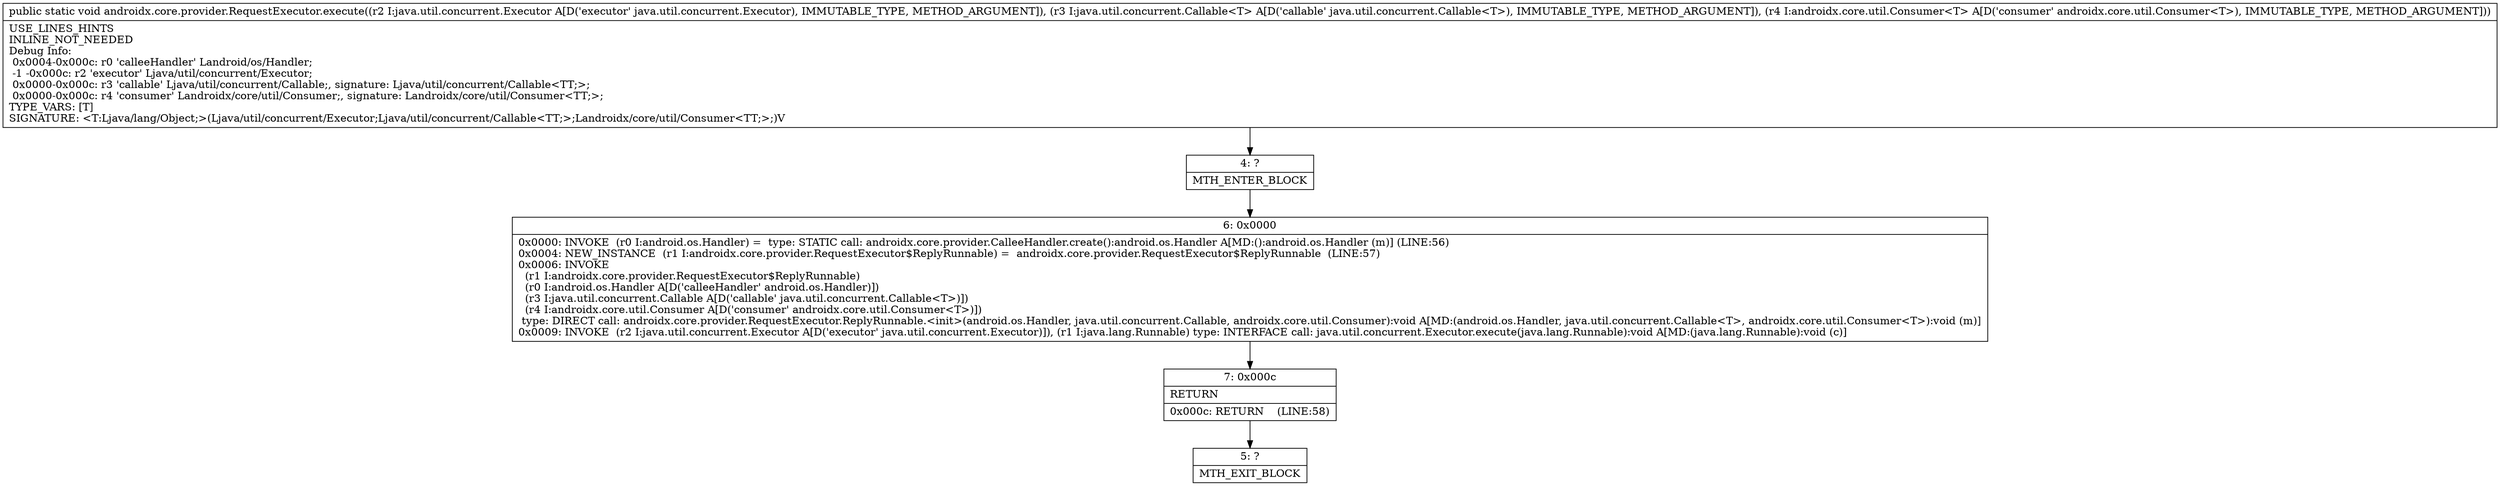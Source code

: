 digraph "CFG forandroidx.core.provider.RequestExecutor.execute(Ljava\/util\/concurrent\/Executor;Ljava\/util\/concurrent\/Callable;Landroidx\/core\/util\/Consumer;)V" {
Node_4 [shape=record,label="{4\:\ ?|MTH_ENTER_BLOCK\l}"];
Node_6 [shape=record,label="{6\:\ 0x0000|0x0000: INVOKE  (r0 I:android.os.Handler) =  type: STATIC call: androidx.core.provider.CalleeHandler.create():android.os.Handler A[MD:():android.os.Handler (m)] (LINE:56)\l0x0004: NEW_INSTANCE  (r1 I:androidx.core.provider.RequestExecutor$ReplyRunnable) =  androidx.core.provider.RequestExecutor$ReplyRunnable  (LINE:57)\l0x0006: INVOKE  \l  (r1 I:androidx.core.provider.RequestExecutor$ReplyRunnable)\l  (r0 I:android.os.Handler A[D('calleeHandler' android.os.Handler)])\l  (r3 I:java.util.concurrent.Callable A[D('callable' java.util.concurrent.Callable\<T\>)])\l  (r4 I:androidx.core.util.Consumer A[D('consumer' androidx.core.util.Consumer\<T\>)])\l type: DIRECT call: androidx.core.provider.RequestExecutor.ReplyRunnable.\<init\>(android.os.Handler, java.util.concurrent.Callable, androidx.core.util.Consumer):void A[MD:(android.os.Handler, java.util.concurrent.Callable\<T\>, androidx.core.util.Consumer\<T\>):void (m)]\l0x0009: INVOKE  (r2 I:java.util.concurrent.Executor A[D('executor' java.util.concurrent.Executor)]), (r1 I:java.lang.Runnable) type: INTERFACE call: java.util.concurrent.Executor.execute(java.lang.Runnable):void A[MD:(java.lang.Runnable):void (c)]\l}"];
Node_7 [shape=record,label="{7\:\ 0x000c|RETURN\l|0x000c: RETURN    (LINE:58)\l}"];
Node_5 [shape=record,label="{5\:\ ?|MTH_EXIT_BLOCK\l}"];
MethodNode[shape=record,label="{public static void androidx.core.provider.RequestExecutor.execute((r2 I:java.util.concurrent.Executor A[D('executor' java.util.concurrent.Executor), IMMUTABLE_TYPE, METHOD_ARGUMENT]), (r3 I:java.util.concurrent.Callable\<T\> A[D('callable' java.util.concurrent.Callable\<T\>), IMMUTABLE_TYPE, METHOD_ARGUMENT]), (r4 I:androidx.core.util.Consumer\<T\> A[D('consumer' androidx.core.util.Consumer\<T\>), IMMUTABLE_TYPE, METHOD_ARGUMENT]))  | USE_LINES_HINTS\lINLINE_NOT_NEEDED\lDebug Info:\l  0x0004\-0x000c: r0 'calleeHandler' Landroid\/os\/Handler;\l  \-1 \-0x000c: r2 'executor' Ljava\/util\/concurrent\/Executor;\l  0x0000\-0x000c: r3 'callable' Ljava\/util\/concurrent\/Callable;, signature: Ljava\/util\/concurrent\/Callable\<TT;\>;\l  0x0000\-0x000c: r4 'consumer' Landroidx\/core\/util\/Consumer;, signature: Landroidx\/core\/util\/Consumer\<TT;\>;\lTYPE_VARS: [T]\lSIGNATURE: \<T:Ljava\/lang\/Object;\>(Ljava\/util\/concurrent\/Executor;Ljava\/util\/concurrent\/Callable\<TT;\>;Landroidx\/core\/util\/Consumer\<TT;\>;)V\l}"];
MethodNode -> Node_4;Node_4 -> Node_6;
Node_6 -> Node_7;
Node_7 -> Node_5;
}


